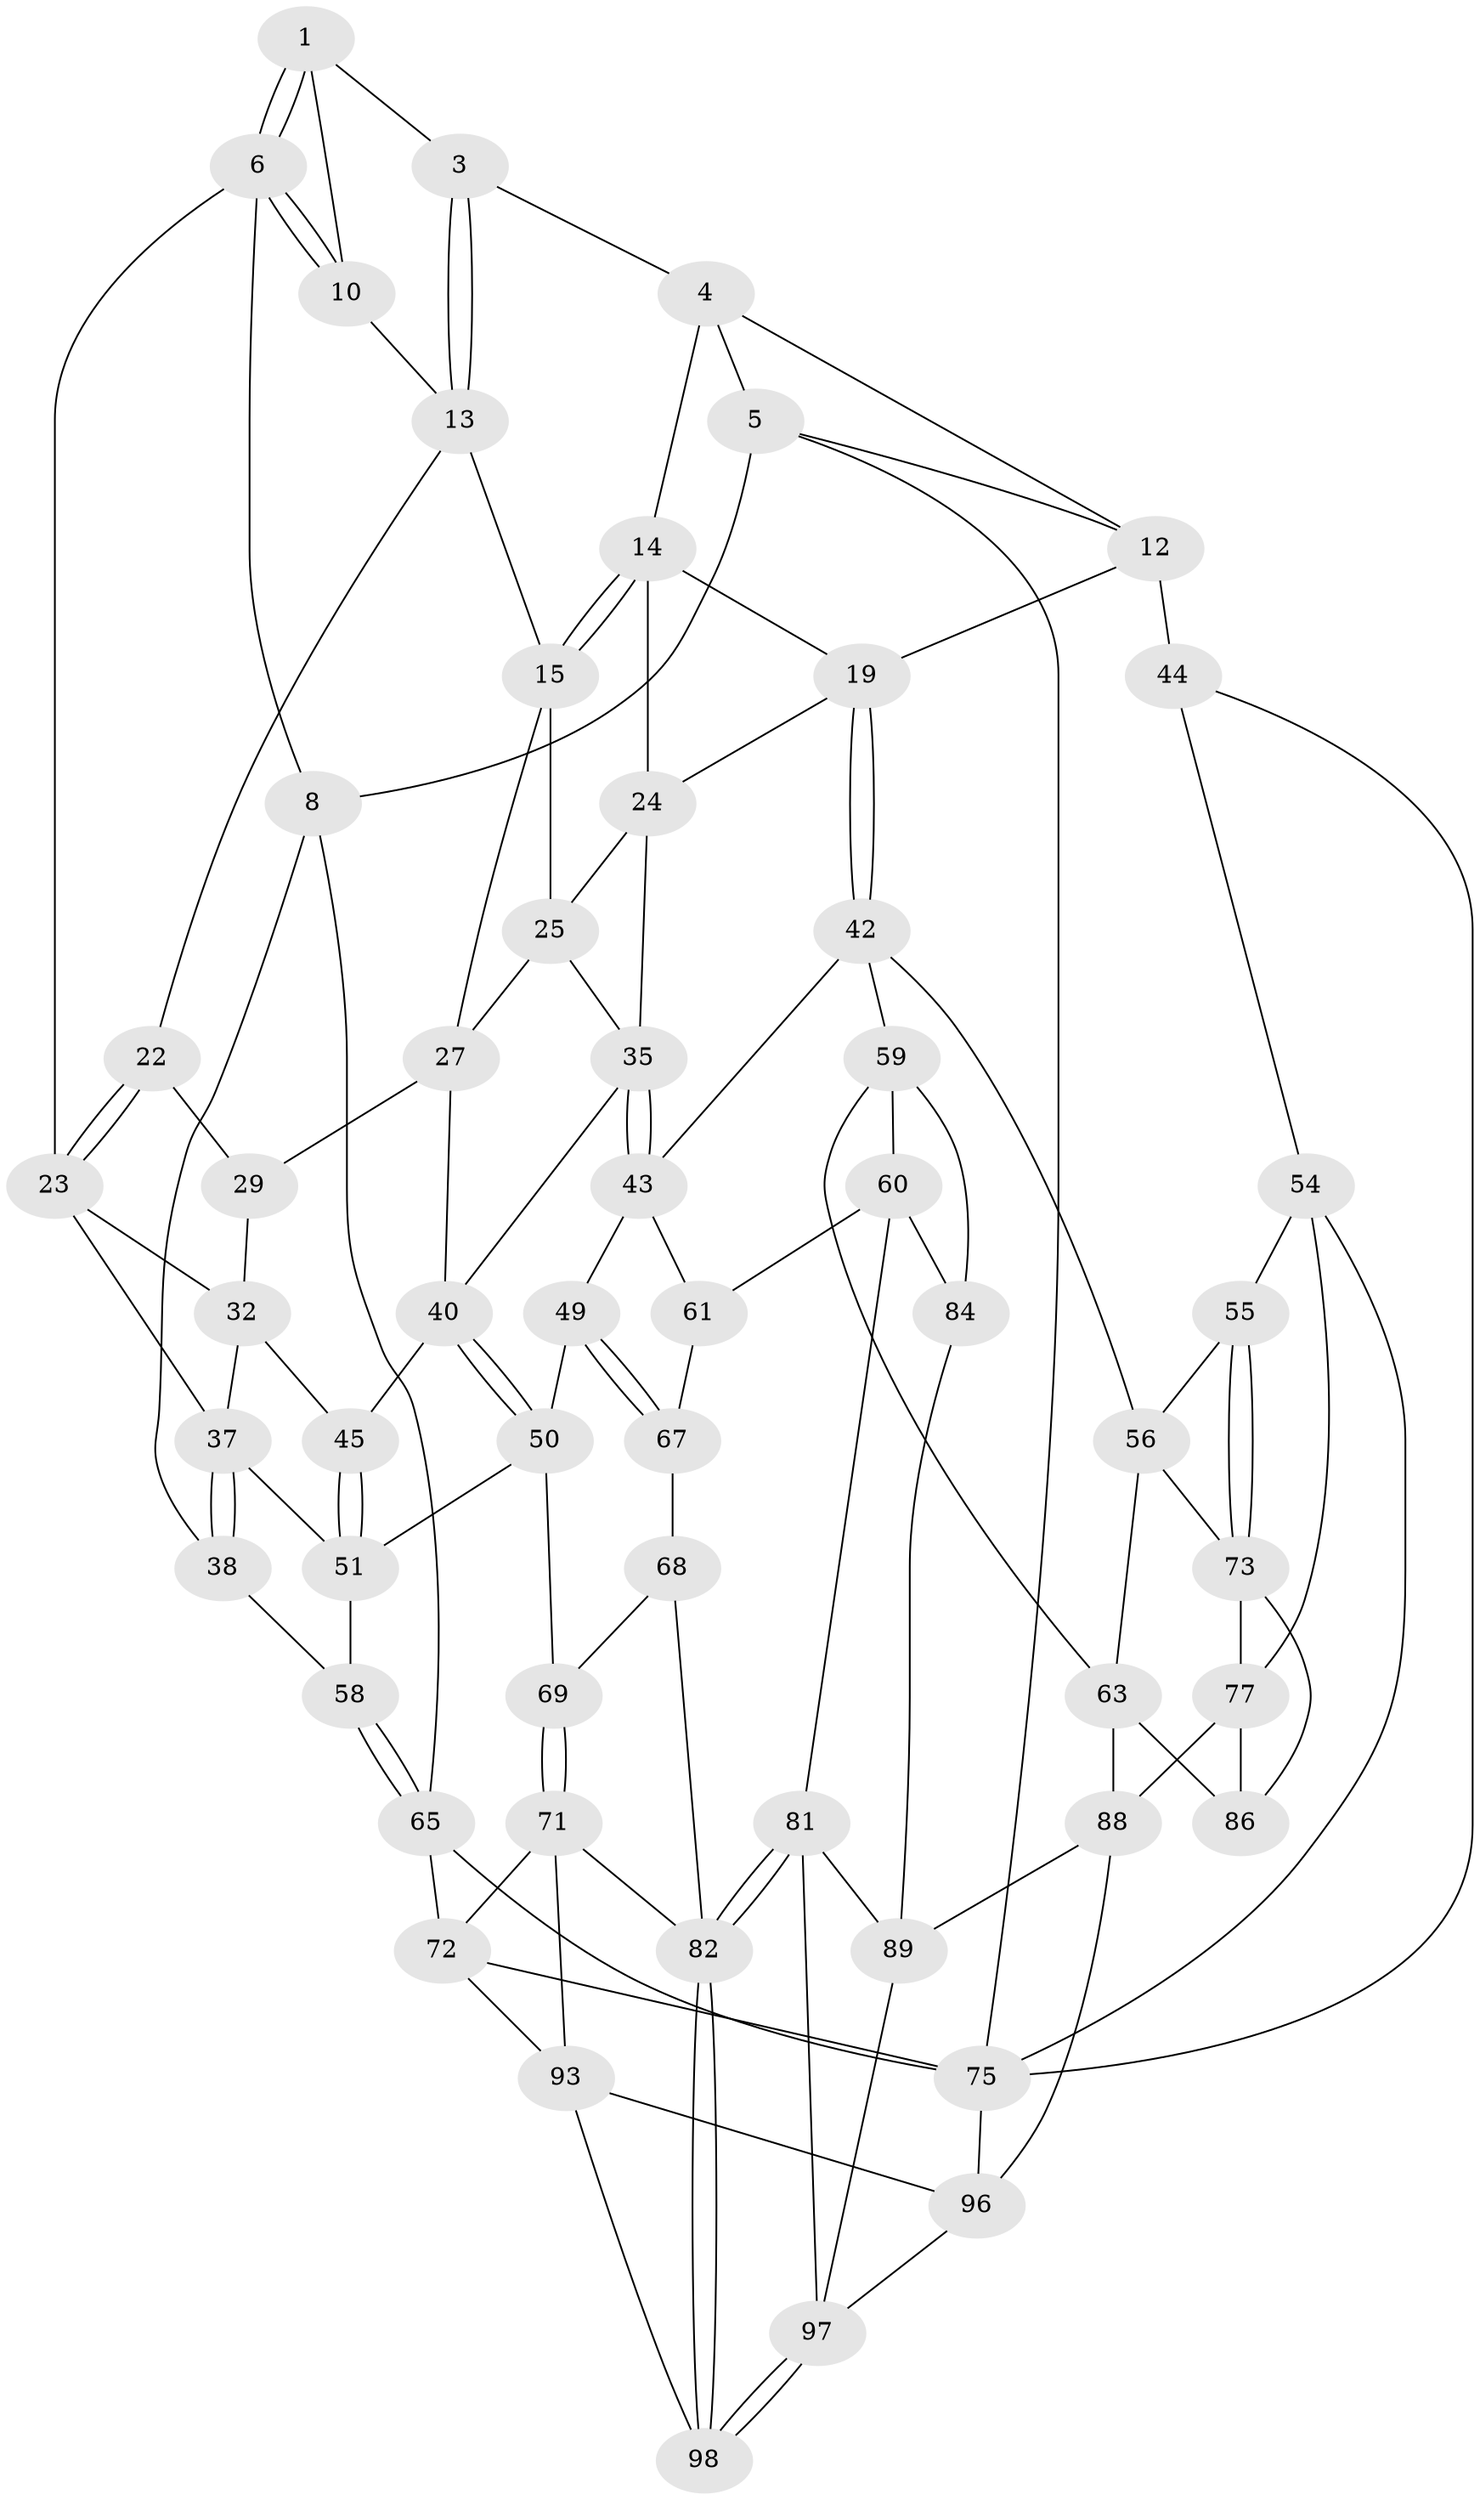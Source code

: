 // Generated by graph-tools (version 1.1) at 2025/24/03/03/25 07:24:33]
// undirected, 57 vertices, 123 edges
graph export_dot {
graph [start="1"]
  node [color=gray90,style=filled];
  1 [pos="+0.09304422848786881+0",super="+2"];
  3 [pos="+0.23246534734842536+0.02472935628436612"];
  4 [pos="+0.3467843662567763+0",super="+11"];
  5 [pos="+0.03866217911371688+0",super="+9"];
  6 [pos="+0.0633064893933217+0.1284682503661792",super="+7"];
  8 [pos="+0+0.1378093115729348",super="+39"];
  10 [pos="+0.1490690909636277+0.06299069240389407"];
  12 [pos="+0.7369821408240939+0",super="+18"];
  13 [pos="+0.22479450655249295+0.09069287323330408",super="+17"];
  14 [pos="+0.46513578799593813+0",super="+21"];
  15 [pos="+0.2778404520713928+0.15350740148577074",super="+16"];
  19 [pos="+0.7639697068181386+0.2505141230079718",super="+20"];
  22 [pos="+0.1916143807577664+0.1655472631967603",super="+30"];
  23 [pos="+0.08038288288599064+0.1688990585966839",super="+33"];
  24 [pos="+0.45357463199666315+0.16707300988915197",super="+34"];
  25 [pos="+0.354559955779201+0.18241207923870695",super="+26"];
  27 [pos="+0.28190556900631997+0.24727237251348094",super="+28"];
  29 [pos="+0.24692315010611932+0.32298459110808064",super="+31"];
  32 [pos="+0.1590748581425239+0.32308022153236104",super="+46"];
  35 [pos="+0.44701703993974856+0.30194095592396303",super="+36"];
  37 [pos="+0.04893824016004186+0.36407054164960395",super="+47"];
  38 [pos="+0+0.4164110475040747"];
  40 [pos="+0.3222408042089343+0.3928678568067645",super="+41"];
  42 [pos="+0.7526099197609089+0.3561240713604448",super="+57"];
  43 [pos="+0.5345937568081386+0.3837145715649395",super="+48"];
  44 [pos="+1+0.1810560617640501"];
  45 [pos="+0.17891228361921446+0.40672702905527275"];
  49 [pos="+0.4577259751327752+0.5212671177953938"];
  50 [pos="+0.317241127147091+0.4796942213308799",super="+53"];
  51 [pos="+0.20580381996747063+0.5330161007681802",super="+52"];
  54 [pos="+1+0.4664597646602828",super="+76"];
  55 [pos="+1+0.47251908353719957"];
  56 [pos="+0.8641655048534547+0.45507640645703423",super="+62"];
  58 [pos="+0.09595291560567872+0.534908565577486"];
  59 [pos="+0.6835236877645845+0.4919175599551764",super="+64"];
  60 [pos="+0.5702036378881484+0.5995280129704685",super="+80"];
  61 [pos="+0.5582347139329289+0.5952814405030258"];
  63 [pos="+0.777816118695632+0.65314388211623",super="+87"];
  65 [pos="+0+0.709318311439949",super="+66"];
  67 [pos="+0.4097402952513611+0.622070296637992",super="+70"];
  68 [pos="+0.3132708076026314+0.6255725183777971",super="+74"];
  69 [pos="+0.23641666507842998+0.5855228062764689"];
  71 [pos="+0.1926056856848911+0.720877745832702",super="+85"];
  72 [pos="+0.1682878293857267+0.7240196959351237",super="+92"];
  73 [pos="+0.9230417977965295+0.6633086627318494",super="+78"];
  75 [pos="+0+1",super="+79"];
  77 [pos="+1+0.7359785411481162",super="+94"];
  81 [pos="+0.5825709892546453+0.7743686070516276",super="+91"];
  82 [pos="+0.5080614229679147+0.818478293498028",super="+83"];
  84 [pos="+0.6726159467156797+0.6744256335976505"];
  86 [pos="+0.8357075855263925+0.7769777862025764"];
  88 [pos="+0.7997426541769255+0.8364826856328746",super="+95"];
  89 [pos="+0.7929648701995714+0.8379170829126722",super="+90"];
  93 [pos="+0.22674868663290298+1",super="+100"];
  96 [pos="+1+1",super="+101"];
  97 [pos="+0.6396878721792092+0.8740409295277571",super="+99"];
  98 [pos="+0.5105728018016282+1"];
  1 -- 6;
  1 -- 6;
  1 -- 10;
  1 -- 3;
  3 -- 4;
  3 -- 13;
  3 -- 13;
  4 -- 5;
  4 -- 12;
  4 -- 14;
  5 -- 8;
  5 -- 75;
  5 -- 12;
  6 -- 10;
  6 -- 10;
  6 -- 8;
  6 -- 23;
  8 -- 38;
  8 -- 65;
  10 -- 13;
  12 -- 44 [weight=2];
  12 -- 19;
  13 -- 22;
  13 -- 15;
  14 -- 15;
  14 -- 15;
  14 -- 24;
  14 -- 19;
  15 -- 25;
  15 -- 27;
  19 -- 42;
  19 -- 42;
  19 -- 24;
  22 -- 23;
  22 -- 23;
  22 -- 29 [weight=2];
  23 -- 32;
  23 -- 37;
  24 -- 25;
  24 -- 35;
  25 -- 27;
  25 -- 35;
  27 -- 40;
  27 -- 29;
  29 -- 32;
  32 -- 45;
  32 -- 37;
  35 -- 43;
  35 -- 43;
  35 -- 40;
  37 -- 38;
  37 -- 38;
  37 -- 51;
  38 -- 58;
  40 -- 50;
  40 -- 50;
  40 -- 45;
  42 -- 43;
  42 -- 56;
  42 -- 59;
  43 -- 49;
  43 -- 61;
  44 -- 54;
  44 -- 75;
  45 -- 51;
  45 -- 51;
  49 -- 50;
  49 -- 67;
  49 -- 67;
  50 -- 51;
  50 -- 69;
  51 -- 58;
  54 -- 55;
  54 -- 77;
  54 -- 75;
  55 -- 56;
  55 -- 73;
  55 -- 73;
  56 -- 73;
  56 -- 63;
  58 -- 65;
  58 -- 65;
  59 -- 60;
  59 -- 84;
  59 -- 63;
  60 -- 61;
  60 -- 81;
  60 -- 84;
  61 -- 67;
  63 -- 88;
  63 -- 86;
  65 -- 72;
  65 -- 75;
  67 -- 68 [weight=2];
  68 -- 69;
  68 -- 82;
  69 -- 71;
  69 -- 71;
  71 -- 72;
  71 -- 82;
  71 -- 93;
  72 -- 75;
  72 -- 93;
  73 -- 77;
  73 -- 86;
  75 -- 96;
  77 -- 88;
  77 -- 86;
  81 -- 82;
  81 -- 82;
  81 -- 89;
  81 -- 97;
  82 -- 98;
  82 -- 98;
  84 -- 89;
  88 -- 89;
  88 -- 96;
  89 -- 97;
  93 -- 96;
  93 -- 98;
  96 -- 97;
  97 -- 98;
  97 -- 98;
}
